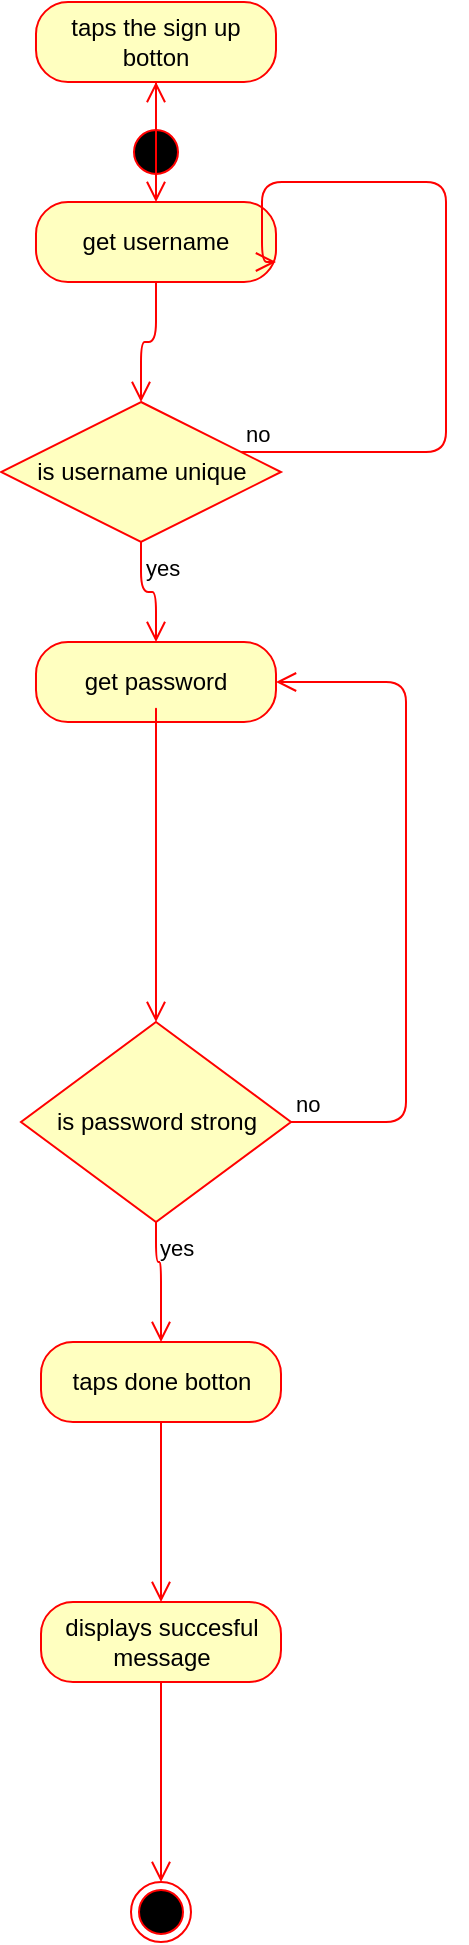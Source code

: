 <mxfile version="12.2.0" pages="1"><diagram id="2vEGSA39-zAjINJVUBsS" name="Page-1"><mxGraphModel dx="1408" dy="891" grid="1" gridSize="10" guides="1" tooltips="1" connect="1" arrows="1" fold="1" page="1" pageScale="1" pageWidth="850" pageHeight="1100" math="0" shadow="0"><root><mxCell id="0"/><mxCell id="1" parent="0"/><mxCell id="bzNMYts2hTU2nxYt3wVj-37" value="" style="ellipse;html=1;shape=startState;fillColor=#000000;strokeColor=#ff0000;" vertex="1" parent="1"><mxGeometry x="360" y="140" width="30" height="30" as="geometry"/></mxCell><mxCell id="bzNMYts2hTU2nxYt3wVj-38" value="" style="edgeStyle=orthogonalEdgeStyle;html=1;verticalAlign=bottom;endArrow=open;endSize=8;strokeColor=#ff0000;" edge="1" source="bzNMYts2hTU2nxYt3wVj-37" parent="1" target="bzNMYts2hTU2nxYt3wVj-65"><mxGeometry relative="1" as="geometry"><mxPoint x="375" y="230" as="targetPoint"/></mxGeometry></mxCell><mxCell id="bzNMYts2hTU2nxYt3wVj-39" value="" style="ellipse;html=1;shape=endState;fillColor=#000000;strokeColor=#ff0000;" vertex="1" parent="1"><mxGeometry x="362.5" y="1020" width="30" height="30" as="geometry"/></mxCell><mxCell id="bzNMYts2hTU2nxYt3wVj-40" value="get username" style="rounded=1;whiteSpace=wrap;html=1;arcSize=40;fontColor=#000000;fillColor=#ffffc0;strokeColor=#ff0000;" vertex="1" parent="1"><mxGeometry x="315" y="180" width="120" height="40" as="geometry"/></mxCell><mxCell id="bzNMYts2hTU2nxYt3wVj-41" value="" style="edgeStyle=orthogonalEdgeStyle;html=1;verticalAlign=bottom;endArrow=open;endSize=8;strokeColor=#ff0000;entryX=0.5;entryY=0;entryDx=0;entryDy=0;" edge="1" source="bzNMYts2hTU2nxYt3wVj-40" parent="1" target="bzNMYts2hTU2nxYt3wVj-44"><mxGeometry relative="1" as="geometry"><mxPoint x="375" y="400" as="targetPoint"/></mxGeometry></mxCell><mxCell id="bzNMYts2hTU2nxYt3wVj-45" value="no" style="edgeStyle=orthogonalEdgeStyle;html=1;align=left;verticalAlign=bottom;endArrow=open;endSize=8;strokeColor=#ff0000;entryX=1;entryY=0.75;entryDx=0;entryDy=0;" edge="1" source="bzNMYts2hTU2nxYt3wVj-44" parent="1" target="bzNMYts2hTU2nxYt3wVj-40"><mxGeometry x="-1" relative="1" as="geometry"><mxPoint x="515" y="520" as="targetPoint"/><Array as="points"><mxPoint x="520" y="305"/><mxPoint x="520" y="170"/><mxPoint x="428" y="170"/></Array></mxGeometry></mxCell><mxCell id="bzNMYts2hTU2nxYt3wVj-46" value="yes" style="edgeStyle=orthogonalEdgeStyle;html=1;align=left;verticalAlign=top;endArrow=open;endSize=8;strokeColor=#ff0000;entryX=0.5;entryY=0;entryDx=0;entryDy=0;" edge="1" source="bzNMYts2hTU2nxYt3wVj-44" parent="1" target="bzNMYts2hTU2nxYt3wVj-51"><mxGeometry x="-1" relative="1" as="geometry"><mxPoint x="375" y="350" as="targetPoint"/></mxGeometry></mxCell><mxCell id="bzNMYts2hTU2nxYt3wVj-44" value="is username unique" style="rhombus;whiteSpace=wrap;html=1;fillColor=#ffffc0;strokeColor=#ff0000;" vertex="1" parent="1"><mxGeometry x="297.5" y="280" width="140" height="70" as="geometry"/></mxCell><mxCell id="bzNMYts2hTU2nxYt3wVj-51" value="get password" style="rounded=1;whiteSpace=wrap;html=1;arcSize=40;fontColor=#000000;fillColor=#ffffc0;strokeColor=#ff0000;" vertex="1" parent="1"><mxGeometry x="315" y="400" width="120" height="40" as="geometry"/></mxCell><mxCell id="bzNMYts2hTU2nxYt3wVj-57" value="is password strong" style="rhombus;whiteSpace=wrap;html=1;fillColor=#ffffc0;strokeColor=#ff0000;" vertex="1" parent="1"><mxGeometry x="307.5" y="590" width="135" height="100" as="geometry"/></mxCell><mxCell id="bzNMYts2hTU2nxYt3wVj-58" value="no" style="edgeStyle=orthogonalEdgeStyle;html=1;align=left;verticalAlign=bottom;endArrow=open;endSize=8;strokeColor=#ff0000;entryX=1;entryY=0.5;entryDx=0;entryDy=0;" edge="1" source="bzNMYts2hTU2nxYt3wVj-57" parent="1" target="bzNMYts2hTU2nxYt3wVj-51"><mxGeometry x="-1" relative="1" as="geometry"><mxPoint x="515" y="580" as="targetPoint"/><Array as="points"><mxPoint x="500" y="640"/><mxPoint x="500" y="420"/></Array></mxGeometry></mxCell><mxCell id="bzNMYts2hTU2nxYt3wVj-59" value="yes" style="edgeStyle=orthogonalEdgeStyle;html=1;align=left;verticalAlign=top;endArrow=open;endSize=8;strokeColor=#ff0000;entryX=0.5;entryY=0;entryDx=0;entryDy=0;" edge="1" source="bzNMYts2hTU2nxYt3wVj-57" parent="1" target="bzNMYts2hTU2nxYt3wVj-67"><mxGeometry x="-1" relative="1" as="geometry"><mxPoint x="375" y="990" as="targetPoint"/><Array as="points"><mxPoint x="375" y="710"/><mxPoint x="378" y="710"/></Array></mxGeometry></mxCell><mxCell id="bzNMYts2hTU2nxYt3wVj-60" value="" style="edgeStyle=orthogonalEdgeStyle;html=1;verticalAlign=bottom;endArrow=open;endSize=8;strokeColor=#ff0000;entryX=0.5;entryY=0;entryDx=0;entryDy=0;exitX=0.5;exitY=1;exitDx=0;exitDy=0;" edge="1" parent="1" source="bzNMYts2hTU2nxYt3wVj-51" target="bzNMYts2hTU2nxYt3wVj-57"><mxGeometry relative="1" as="geometry"><mxPoint x="230" y="470" as="targetPoint"/><mxPoint x="230" y="400" as="sourcePoint"/><Array as="points"><mxPoint x="375" y="430"/><mxPoint x="375" y="430"/></Array></mxGeometry></mxCell><mxCell id="bzNMYts2hTU2nxYt3wVj-65" value="taps the sign up botton" style="rounded=1;whiteSpace=wrap;html=1;arcSize=40;fontColor=#000000;fillColor=#ffffc0;strokeColor=#ff0000;" vertex="1" parent="1"><mxGeometry x="315" y="80" width="120" height="40" as="geometry"/></mxCell><mxCell id="bzNMYts2hTU2nxYt3wVj-66" value="" style="edgeStyle=orthogonalEdgeStyle;html=1;verticalAlign=bottom;endArrow=open;endSize=8;strokeColor=#ff0000;entryX=0.5;entryY=0;entryDx=0;entryDy=0;" edge="1" source="bzNMYts2hTU2nxYt3wVj-65" parent="1" target="bzNMYts2hTU2nxYt3wVj-40"><mxGeometry relative="1" as="geometry"><mxPoint x="247.5" y="170" as="targetPoint"/></mxGeometry></mxCell><mxCell id="bzNMYts2hTU2nxYt3wVj-67" value="taps done botton" style="rounded=1;whiteSpace=wrap;html=1;arcSize=40;fontColor=#000000;fillColor=#ffffc0;strokeColor=#ff0000;" vertex="1" parent="1"><mxGeometry x="317.5" y="750" width="120" height="40" as="geometry"/></mxCell><mxCell id="bzNMYts2hTU2nxYt3wVj-68" value="" style="edgeStyle=orthogonalEdgeStyle;html=1;verticalAlign=bottom;endArrow=open;endSize=8;strokeColor=#ff0000;entryX=0.5;entryY=0;entryDx=0;entryDy=0;" edge="1" source="bzNMYts2hTU2nxYt3wVj-67" parent="1" target="bzNMYts2hTU2nxYt3wVj-69"><mxGeometry relative="1" as="geometry"><mxPoint x="410" y="980" as="targetPoint"/><Array as="points"><mxPoint x="378" y="820"/><mxPoint x="378" y="820"/></Array></mxGeometry></mxCell><mxCell id="bzNMYts2hTU2nxYt3wVj-69" value="displays succesful message" style="rounded=1;whiteSpace=wrap;html=1;arcSize=40;fontColor=#000000;fillColor=#ffffc0;strokeColor=#ff0000;" vertex="1" parent="1"><mxGeometry x="317.5" y="880" width="120" height="40" as="geometry"/></mxCell><mxCell id="bzNMYts2hTU2nxYt3wVj-70" value="" style="edgeStyle=orthogonalEdgeStyle;html=1;verticalAlign=bottom;endArrow=open;endSize=8;strokeColor=#ff0000;entryX=0.5;entryY=0;entryDx=0;entryDy=0;" edge="1" source="bzNMYts2hTU2nxYt3wVj-69" parent="1" target="bzNMYts2hTU2nxYt3wVj-39"><mxGeometry relative="1" as="geometry"><mxPoint x="378" y="1005" as="targetPoint"/></mxGeometry></mxCell></root></mxGraphModel></diagram></mxfile>